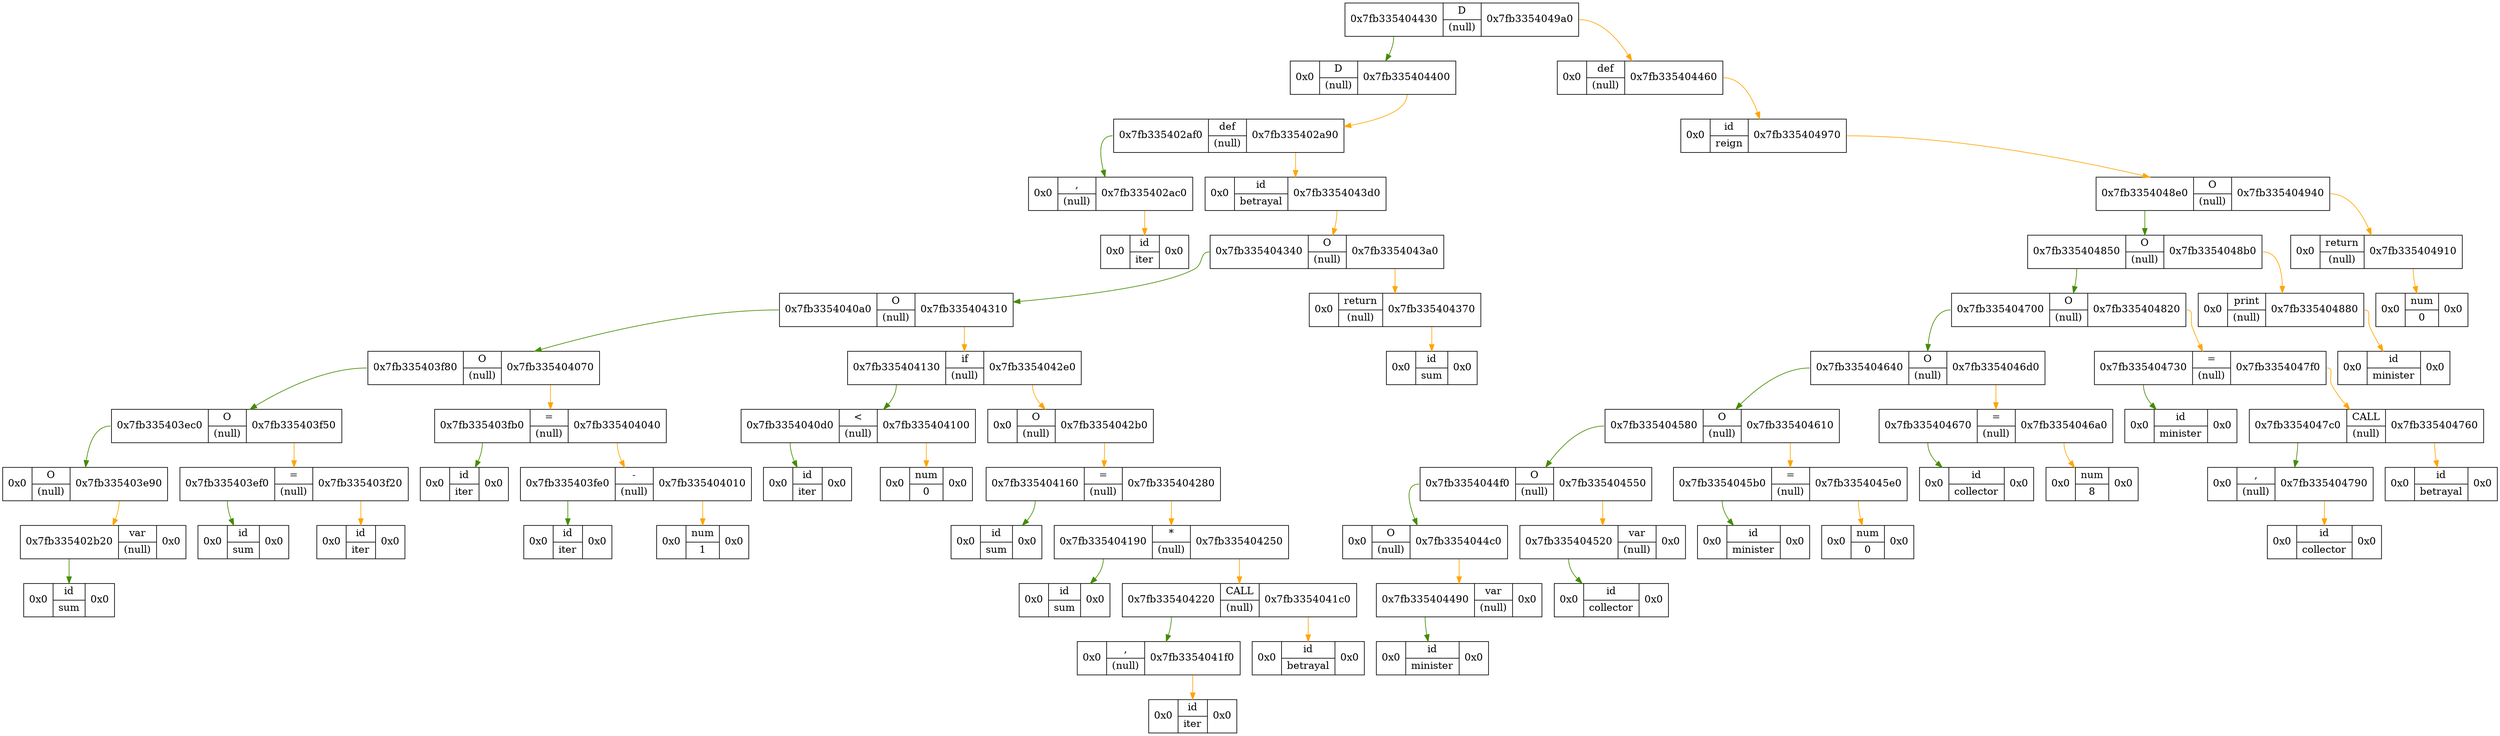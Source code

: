 digraph G{
	edge[color="chartreuse4",fontcolor="blue",fontsize=12];
	node[shape="rectangle",fontsize=15];
	1 [shape=record,label="  <f0> 0x7fb335404430| {D | (null)} | <f1> 0x7fb3354049a0" ];
	2 [shape=record,label="  <f0> 0x0| {D | (null)} | <f1> 0x7fb335404400" ];
	5 [shape=record,label="  <f0> 0x7fb335402af0| {def | (null)} | <f1> 0x7fb335402a90" ];
	10 [shape=record,label="  <f0> 0x0| {, | (null)} | <f1> 0x7fb335402ac0" ];
	21 [shape=record,label="  <f0> 0x0| {id | iter} | <f1> 0x0" ];
		10:<f1> -> 21[color="orange"]
		5:<f0> -> 10
	11 [shape=record,label="  <f0> 0x0| {id | betrayal} | <f1> 0x7fb3354043d0" ];
	23 [shape=record,label="  <f0> 0x7fb335404340| {O | (null)} | <f1> 0x7fb3354043a0" ];
	46 [shape=record,label="  <f0> 0x7fb3354040a0| {O | (null)} | <f1> 0x7fb335404310" ];
	92 [shape=record,label="  <f0> 0x7fb335403f80| {O | (null)} | <f1> 0x7fb335404070" ];
	184 [shape=record,label="  <f0> 0x7fb335403ec0| {O | (null)} | <f1> 0x7fb335403f50" ];
	368 [shape=record,label="  <f0> 0x0| {O | (null)} | <f1> 0x7fb335403e90" ];
	737 [shape=record,label="  <f0> 0x7fb335402b20| {var | (null)} | <f1> 0x0" ];
	1474 [shape=record,label="  <f0> 0x0| {id | sum} | <f1> 0x0" ];
		737:<f0> -> 1474
		368:<f1> -> 737[color="orange"]
		184:<f0> -> 368
	369 [shape=record,label="  <f0> 0x7fb335403ef0| {= | (null)} | <f1> 0x7fb335403f20" ];
	738 [shape=record,label="  <f0> 0x0| {id | sum} | <f1> 0x0" ];
		369:<f0> -> 738
	739 [shape=record,label="  <f0> 0x0| {id | iter} | <f1> 0x0" ];
		369:<f1> -> 739[color="orange"]
		184:<f1> -> 369[color="orange"]
		92:<f0> -> 184
	185 [shape=record,label="  <f0> 0x7fb335403fb0| {= | (null)} | <f1> 0x7fb335404040" ];
	370 [shape=record,label="  <f0> 0x0| {id | iter} | <f1> 0x0" ];
		185:<f0> -> 370
	371 [shape=record,label="  <f0> 0x7fb335403fe0| {- | (null)} | <f1> 0x7fb335404010" ];
	742 [shape=record,label="  <f0> 0x0| {id | iter} | <f1> 0x0" ];
		371:<f0> -> 742
	743 [shape=record,label="  <f0> 0x0| {num | 1} | <f1> 0x0" ];
		371:<f1> -> 743[color="orange"]
		185:<f1> -> 371[color="orange"]
		92:<f1> -> 185[color="orange"]
		46:<f0> -> 92
	93 [shape=record,label="  <f0> 0x7fb335404130| {if | (null)} | <f1> 0x7fb3354042e0" ];
	186 [shape=record,label="  <f0> 0x7fb3354040d0| {\< | \(null)} | <f1> 0x7fb335404100" ];
	372 [shape=record,label="  <f0> 0x0| {id | iter} | <f1> 0x0" ];
		186:<f0> -> 372
	373 [shape=record,label="  <f0> 0x0| {num | 0} | <f1> 0x0" ];
		186:<f1> -> 373[color="orange"]
		93:<f0> -> 186
	187 [shape=record,label="  <f0> 0x0| {O | (null)} | <f1> 0x7fb3354042b0" ];
	375 [shape=record,label="  <f0> 0x7fb335404160| {= | (null)} | <f1> 0x7fb335404280" ];
	750 [shape=record,label="  <f0> 0x0| {id | sum} | <f1> 0x0" ];
		375:<f0> -> 750
	751 [shape=record,label="  <f0> 0x7fb335404190| {* | (null)} | <f1> 0x7fb335404250" ];
	1502 [shape=record,label="  <f0> 0x0| {id | sum} | <f1> 0x0" ];
		751:<f0> -> 1502
	1503 [shape=record,label="  <f0> 0x7fb335404220| {CALL | (null)} | <f1> 0x7fb3354041c0" ];
	3006 [shape=record,label="  <f0> 0x0| {, | (null)} | <f1> 0x7fb3354041f0" ];
	6013 [shape=record,label="  <f0> 0x0| {id | iter} | <f1> 0x0" ];
		3006:<f1> -> 6013[color="orange"]
		1503:<f0> -> 3006
	3007 [shape=record,label="  <f0> 0x0| {id | betrayal} | <f1> 0x0" ];
		1503:<f1> -> 3007[color="orange"]
		751:<f1> -> 1503[color="orange"]
		375:<f1> -> 751[color="orange"]
		187:<f1> -> 375[color="orange"]
		93:<f1> -> 187[color="orange"]
		46:<f1> -> 93[color="orange"]
		23:<f0> -> 46
	47 [shape=record,label="  <f0> 0x0| {return | (null)} | <f1> 0x7fb335404370" ];
	95 [shape=record,label="  <f0> 0x0| {id | sum} | <f1> 0x0" ];
		47:<f1> -> 95[color="orange"]
		23:<f1> -> 47[color="orange"]
		11:<f1> -> 23[color="orange"]
		5:<f1> -> 11[color="orange"]
		2:<f1> -> 5[color="orange"]
		1:<f0> -> 2
	3 [shape=record,label="  <f0> 0x0| {def | (null)} | <f1> 0x7fb335404460" ];
	7 [shape=record,label="  <f0> 0x0| {id | reign} | <f1> 0x7fb335404970" ];
	15 [shape=record,label="  <f0> 0x7fb3354048e0| {O | (null)} | <f1> 0x7fb335404940" ];
	30 [shape=record,label="  <f0> 0x7fb335404850| {O | (null)} | <f1> 0x7fb3354048b0" ];
	60 [shape=record,label="  <f0> 0x7fb335404700| {O | (null)} | <f1> 0x7fb335404820" ];
	120 [shape=record,label="  <f0> 0x7fb335404640| {O | (null)} | <f1> 0x7fb3354046d0" ];
	240 [shape=record,label="  <f0> 0x7fb335404580| {O | (null)} | <f1> 0x7fb335404610" ];
	480 [shape=record,label="  <f0> 0x7fb3354044f0| {O | (null)} | <f1> 0x7fb335404550" ];
	960 [shape=record,label="  <f0> 0x0| {O | (null)} | <f1> 0x7fb3354044c0" ];
	1921 [shape=record,label="  <f0> 0x7fb335404490| {var | (null)} | <f1> 0x0" ];
	3842 [shape=record,label="  <f0> 0x0| {id | minister} | <f1> 0x0" ];
		1921:<f0> -> 3842
		960:<f1> -> 1921[color="orange"]
		480:<f0> -> 960
	961 [shape=record,label="  <f0> 0x7fb335404520| {var | (null)} | <f1> 0x0" ];
	1922 [shape=record,label="  <f0> 0x0| {id | collector} | <f1> 0x0" ];
		961:<f0> -> 1922
		480:<f1> -> 961[color="orange"]
		240:<f0> -> 480
	481 [shape=record,label="  <f0> 0x7fb3354045b0| {= | (null)} | <f1> 0x7fb3354045e0" ];
	962 [shape=record,label="  <f0> 0x0| {id | minister} | <f1> 0x0" ];
		481:<f0> -> 962
	963 [shape=record,label="  <f0> 0x0| {num | 0} | <f1> 0x0" ];
		481:<f1> -> 963[color="orange"]
		240:<f1> -> 481[color="orange"]
		120:<f0> -> 240
	241 [shape=record,label="  <f0> 0x7fb335404670| {= | (null)} | <f1> 0x7fb3354046a0" ];
	482 [shape=record,label="  <f0> 0x0| {id | collector} | <f1> 0x0" ];
		241:<f0> -> 482
	483 [shape=record,label="  <f0> 0x0| {num | 8} | <f1> 0x0" ];
		241:<f1> -> 483[color="orange"]
		120:<f1> -> 241[color="orange"]
		60:<f0> -> 120
	121 [shape=record,label="  <f0> 0x7fb335404730| {= | (null)} | <f1> 0x7fb3354047f0" ];
	242 [shape=record,label="  <f0> 0x0| {id | minister} | <f1> 0x0" ];
		121:<f0> -> 242
	243 [shape=record,label="  <f0> 0x7fb3354047c0| {CALL | (null)} | <f1> 0x7fb335404760" ];
	486 [shape=record,label="  <f0> 0x0| {, | (null)} | <f1> 0x7fb335404790" ];
	973 [shape=record,label="  <f0> 0x0| {id | collector} | <f1> 0x0" ];
		486:<f1> -> 973[color="orange"]
		243:<f0> -> 486
	487 [shape=record,label="  <f0> 0x0| {id | betrayal} | <f1> 0x0" ];
		243:<f1> -> 487[color="orange"]
		121:<f1> -> 243[color="orange"]
		60:<f1> -> 121[color="orange"]
		30:<f0> -> 60
	61 [shape=record,label="  <f0> 0x0| {print | (null)} | <f1> 0x7fb335404880" ];
	123 [shape=record,label="  <f0> 0x0| {id | minister} | <f1> 0x0" ];
		61:<f1> -> 123[color="orange"]
		30:<f1> -> 61[color="orange"]
		15:<f0> -> 30
	31 [shape=record,label="  <f0> 0x0| {return | (null)} | <f1> 0x7fb335404910" ];
	63 [shape=record,label="  <f0> 0x0| {num | 0} | <f1> 0x0" ];
		31:<f1> -> 63[color="orange"]
		15:<f1> -> 31[color="orange"]
		7:<f1> -> 15[color="orange"]
		3:<f1> -> 7[color="orange"]
		1:<f1> -> 3[color="orange"]
}